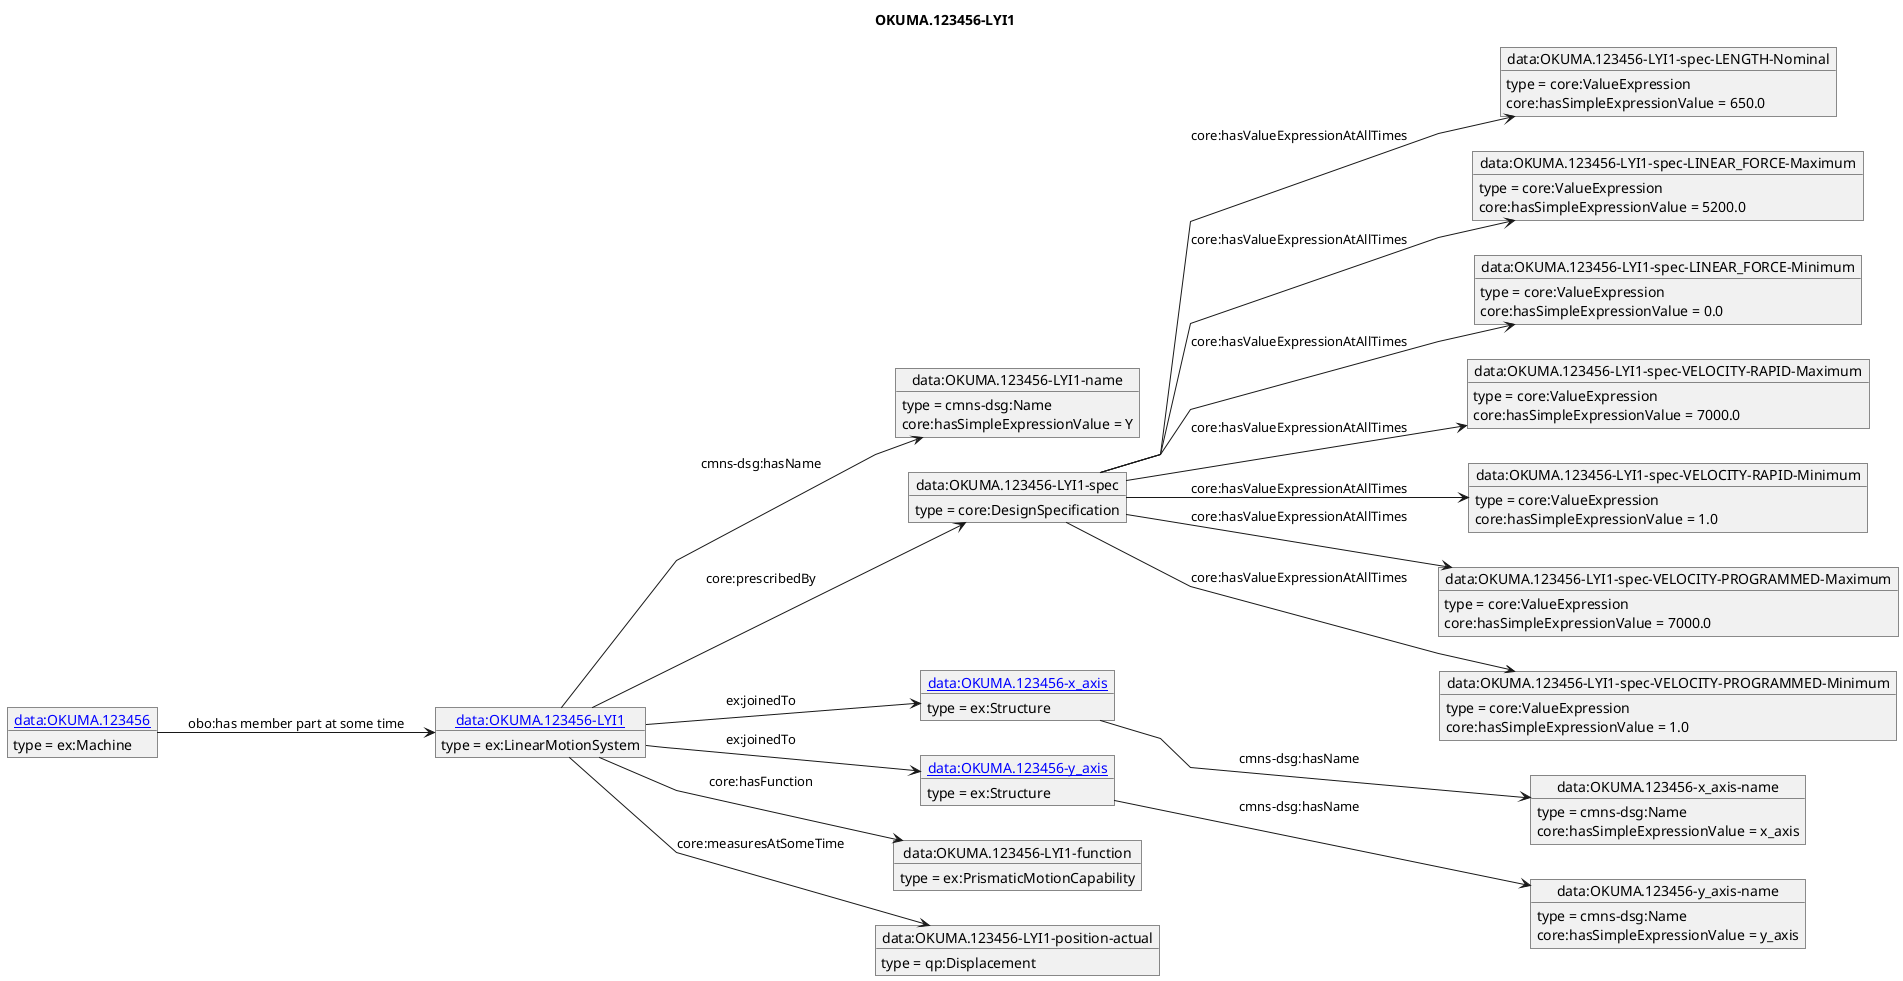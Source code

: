 @startuml
skinparam linetype polyline
left to right direction
title OKUMA.123456-LYI1
object "[[./OKUMA.123456-LYI1.html data:OKUMA.123456-LYI1]]" as o1 {
 type = ex:LinearMotionSystem
 }
object "data:OKUMA.123456-LYI1-name" as o2 {
 type = cmns-dsg:Name
 }
object "data:OKUMA.123456-LYI1-spec" as o3 {
 type = core:DesignSpecification
 }
object "data:OKUMA.123456-LYI1-spec-LENGTH-Nominal" as o4 {
 type = core:ValueExpression
 }
object "data:OKUMA.123456-LYI1-spec-LINEAR_FORCE-Maximum" as o5 {
 type = core:ValueExpression
 }
object "data:OKUMA.123456-LYI1-spec-LINEAR_FORCE-Minimum" as o6 {
 type = core:ValueExpression
 }
object "data:OKUMA.123456-LYI1-spec-VELOCITY-RAPID-Maximum" as o7 {
 type = core:ValueExpression
 }
object "data:OKUMA.123456-LYI1-spec-VELOCITY-RAPID-Minimum" as o8 {
 type = core:ValueExpression
 }
object "data:OKUMA.123456-LYI1-spec-VELOCITY-PROGRAMMED-Maximum" as o9 {
 type = core:ValueExpression
 }
object "data:OKUMA.123456-LYI1-spec-VELOCITY-PROGRAMMED-Minimum" as o10 {
 type = core:ValueExpression
 }
object "[[./OKUMA.123456-x_axis.html data:OKUMA.123456-x_axis]]" as o11 {
 type = ex:Structure
 }
object "data:OKUMA.123456-x_axis-name" as o12 {
 type = cmns-dsg:Name
 }
object "[[./OKUMA.123456-y_axis.html data:OKUMA.123456-y_axis]]" as o13 {
 type = ex:Structure
 }
object "data:OKUMA.123456-y_axis-name" as o14 {
 type = cmns-dsg:Name
 }
object "data:OKUMA.123456-LYI1-function" as o15 {
 type = ex:PrismaticMotionCapability
 }
object "data:OKUMA.123456-LYI1-position-actual" as o16 {
 type = qp:Displacement
 }
object "[[./OKUMA.123456.html data:OKUMA.123456]]" as o17 {
 type = ex:Machine
 }
o1 --> o2 : cmns-dsg:hasName
o2 : core:hasSimpleExpressionValue = Y
o1 --> o3 : core:prescribedBy
o3 --> o4 : core:hasValueExpressionAtAllTimes
o4 : core:hasSimpleExpressionValue = 650.0
o3 --> o5 : core:hasValueExpressionAtAllTimes
o5 : core:hasSimpleExpressionValue = 5200.0
o3 --> o6 : core:hasValueExpressionAtAllTimes
o6 : core:hasSimpleExpressionValue = 0.0
o3 --> o7 : core:hasValueExpressionAtAllTimes
o7 : core:hasSimpleExpressionValue = 7000.0
o3 --> o8 : core:hasValueExpressionAtAllTimes
o8 : core:hasSimpleExpressionValue = 1.0
o3 --> o9 : core:hasValueExpressionAtAllTimes
o9 : core:hasSimpleExpressionValue = 7000.0
o3 --> o10 : core:hasValueExpressionAtAllTimes
o10 : core:hasSimpleExpressionValue = 1.0
o1 --> o11 : ex:joinedTo
o11 --> o12 : cmns-dsg:hasName
o12 : core:hasSimpleExpressionValue = x_axis
o1 --> o13 : ex:joinedTo
o13 --> o14 : cmns-dsg:hasName
o14 : core:hasSimpleExpressionValue = y_axis
o1 --> o15 : core:hasFunction
o1 --> o16 : core:measuresAtSomeTime
o17 --> o1 : obo:has member part at some time
@enduml
